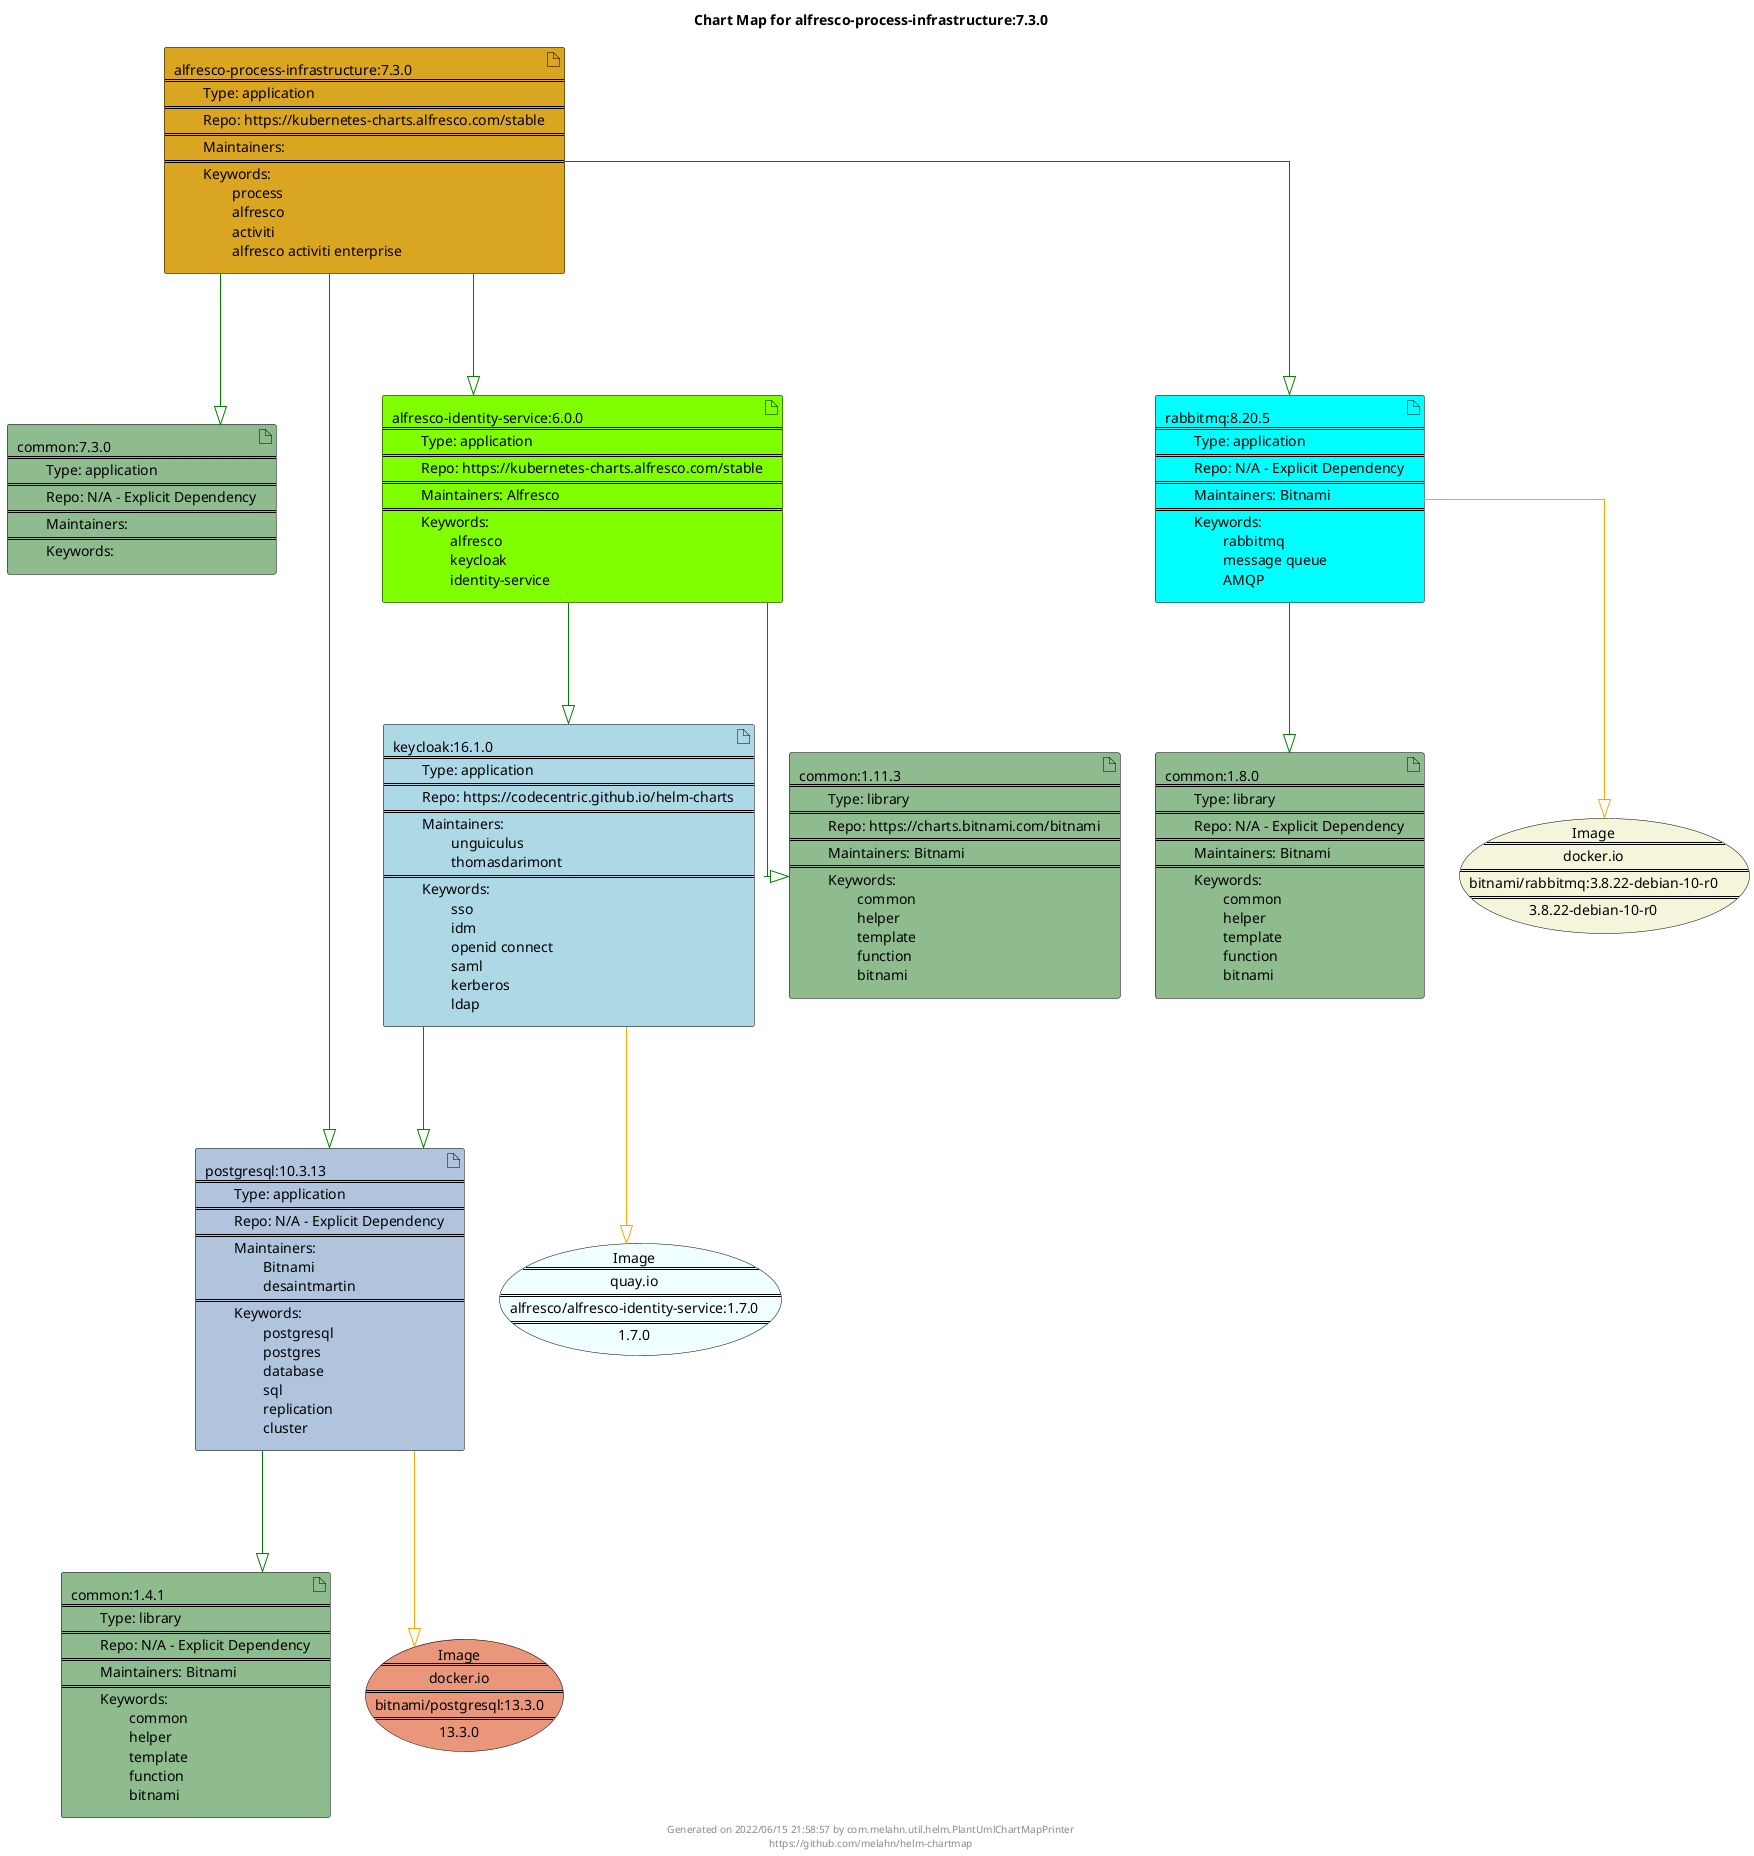 @startuml
skinparam linetype ortho
skinparam backgroundColor white
skinparam usecaseBorderColor black
skinparam usecaseArrowColor LightSlateGray
skinparam artifactBorderColor black
skinparam artifactArrowColor LightSlateGray

title Chart Map for alfresco-process-infrastructure:7.3.0

'There are 9 referenced Helm Charts
artifact "common:1.4.1\n====\n\tType: library\n====\n\tRepo: N/A - Explicit Dependency\n====\n\tMaintainers: Bitnami\n====\n\tKeywords: \n\t\tcommon\n\t\thelper\n\t\ttemplate\n\t\tfunction\n\t\tbitnami" as common_1_4_1 #DarkSeaGreen
artifact "common:7.3.0\n====\n\tType: application\n====\n\tRepo: N/A - Explicit Dependency\n====\n\tMaintainers: \n====\n\tKeywords: " as common_7_3_0 #DarkSeaGreen
artifact "keycloak:16.1.0\n====\n\tType: application\n====\n\tRepo: https://codecentric.github.io/helm-charts\n====\n\tMaintainers: \n\t\tunguiculus\n\t\tthomasdarimont\n====\n\tKeywords: \n\t\tsso\n\t\tidm\n\t\topenid connect\n\t\tsaml\n\t\tkerberos\n\t\tldap" as keycloak_16_1_0 #LightBlue
artifact "postgresql:10.3.13\n====\n\tType: application\n====\n\tRepo: N/A - Explicit Dependency\n====\n\tMaintainers: \n\t\tBitnami\n\t\tdesaintmartin\n====\n\tKeywords: \n\t\tpostgresql\n\t\tpostgres\n\t\tdatabase\n\t\tsql\n\t\treplication\n\t\tcluster" as postgresql_10_3_13 #LightSteelBlue
artifact "alfresco-identity-service:6.0.0\n====\n\tType: application\n====\n\tRepo: https://kubernetes-charts.alfresco.com/stable\n====\n\tMaintainers: Alfresco\n====\n\tKeywords: \n\t\talfresco\n\t\tkeycloak\n\t\tidentity-service" as alfresco_identity_service_6_0_0 #Chartreuse
artifact "common:1.11.3\n====\n\tType: library\n====\n\tRepo: https://charts.bitnami.com/bitnami\n====\n\tMaintainers: Bitnami\n====\n\tKeywords: \n\t\tcommon\n\t\thelper\n\t\ttemplate\n\t\tfunction\n\t\tbitnami" as common_1_11_3 #DarkSeaGreen
artifact "alfresco-process-infrastructure:7.3.0\n====\n\tType: application\n====\n\tRepo: https://kubernetes-charts.alfresco.com/stable\n====\n\tMaintainers: \n====\n\tKeywords: \n\t\tprocess\n\t\talfresco\n\t\tactiviti\n\t\talfresco activiti enterprise" as alfresco_process_infrastructure_7_3_0 #GoldenRod
artifact "rabbitmq:8.20.5\n====\n\tType: application\n====\n\tRepo: N/A - Explicit Dependency\n====\n\tMaintainers: Bitnami\n====\n\tKeywords: \n\t\trabbitmq\n\t\tmessage queue\n\t\tAMQP" as rabbitmq_8_20_5 #Aqua
artifact "common:1.8.0\n====\n\tType: library\n====\n\tRepo: N/A - Explicit Dependency\n====\n\tMaintainers: Bitnami\n====\n\tKeywords: \n\t\tcommon\n\t\thelper\n\t\ttemplate\n\t\tfunction\n\t\tbitnami" as common_1_8_0 #DarkSeaGreen

'There are 3 referenced Docker Images
usecase "Image\n====\nquay.io\n====\nalfresco/alfresco-identity-service:1.7.0\n====\n1.7.0" as quay_io_alfresco_alfresco_identity_service_1_7_0 #Azure
usecase "Image\n====\ndocker.io\n====\nbitnami/postgresql:13.3.0\n====\n13.3.0" as docker_io_bitnami_postgresql_13_3_0 #DarkSalmon
usecase "Image\n====\ndocker.io\n====\nbitnami/rabbitmq:3.8.22-debian-10-r0\n====\n3.8.22-debian-10-r0" as docker_io_bitnami_rabbitmq_3_8_22_debian_10_r0 #Beige

'Chart Dependencies
alfresco_process_infrastructure_7_3_0--[#green]-|>rabbitmq_8_20_5
rabbitmq_8_20_5--[#green]-|>common_1_8_0
alfresco_process_infrastructure_7_3_0--[#green]-|>postgresql_10_3_13
postgresql_10_3_13--[#green]-|>common_1_4_1
alfresco_process_infrastructure_7_3_0--[#green]-|>common_7_3_0
alfresco_process_infrastructure_7_3_0--[#green]-|>alfresco_identity_service_6_0_0
alfresco_identity_service_6_0_0--[#green]-|>keycloak_16_1_0
keycloak_16_1_0--[#green]-|>postgresql_10_3_13
alfresco_identity_service_6_0_0--[#green]-|>common_1_11_3
keycloak_16_1_0--[#orange]-|>quay_io_alfresco_alfresco_identity_service_1_7_0
postgresql_10_3_13--[#orange]-|>docker_io_bitnami_postgresql_13_3_0
rabbitmq_8_20_5--[#orange]-|>docker_io_bitnami_rabbitmq_3_8_22_debian_10_r0

center footer Generated on 2022/06/15 21:58:57 by com.melahn.util.helm.PlantUmlChartMapPrinter\nhttps://github.com/melahn/helm-chartmap
@enduml
